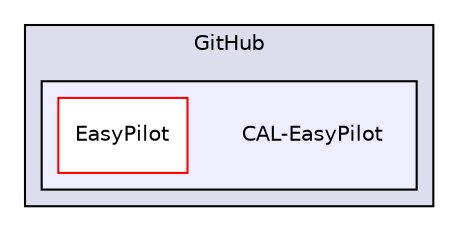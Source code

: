 digraph "C:/Users/josea/Documents/GitHub/CAL-EasyPilot" {
  compound=true
  node [ fontsize="10", fontname="Helvetica"];
  edge [ labelfontsize="10", labelfontname="Helvetica"];
  subgraph clusterdir_cb6b521a0df0ca63d395618582697742 {
    graph [ bgcolor="#ddddee", pencolor="black", label="GitHub" fontname="Helvetica", fontsize="10", URL="dir_cb6b521a0df0ca63d395618582697742.html"]
  subgraph clusterdir_107e653df6ca945c821f13c72fe737b2 {
    graph [ bgcolor="#eeeeff", pencolor="black", label="" URL="dir_107e653df6ca945c821f13c72fe737b2.html"];
    dir_107e653df6ca945c821f13c72fe737b2 [shape=plaintext label="CAL-EasyPilot"];
    dir_c80512eb6c01b03b5e448d8be5296f21 [shape=box label="EasyPilot" color="red" fillcolor="white" style="filled" URL="dir_c80512eb6c01b03b5e448d8be5296f21.html"];
  }
  }
}
